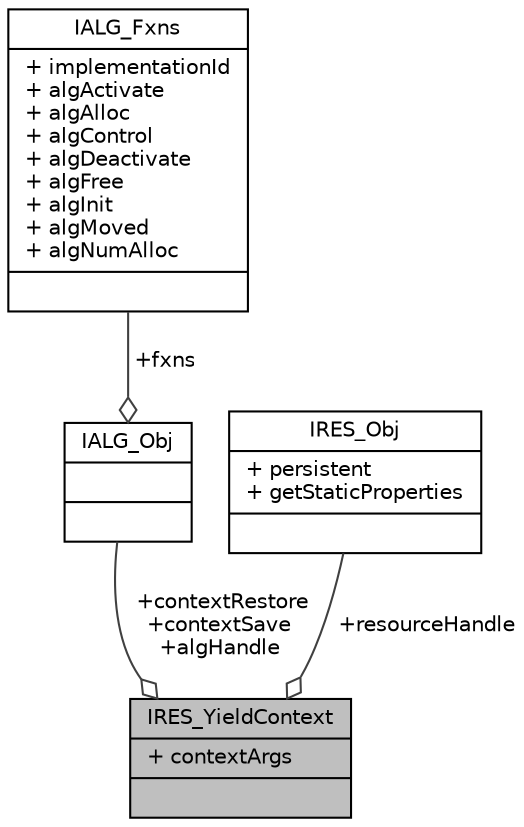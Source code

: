 digraph "IRES_YieldContext"
{
  edge [fontname="Helvetica",fontsize="10",labelfontname="Helvetica",labelfontsize="10"];
  node [fontname="Helvetica",fontsize="10",shape=record];
  Node1 [label="{IRES_YieldContext\n|+ contextArgs\l|}",height=0.2,width=0.4,color="black", fillcolor="grey75", style="filled", fontcolor="black"];
  Node2 -> Node1 [color="grey25",fontsize="10",style="solid",label=" +contextRestore\n+contextSave\n+algHandle" ,arrowhead="odiamond",fontname="Helvetica"];
  Node2 [label="{IALG_Obj\n||}",height=0.2,width=0.4,color="black", fillcolor="white", style="filled",URL="$struct_i_a_l_g___obj.html",tooltip="Algorithm instance object definition. "];
  Node3 -> Node2 [color="grey25",fontsize="10",style="solid",label=" +fxns" ,arrowhead="odiamond",fontname="Helvetica"];
  Node3 [label="{IALG_Fxns\n|+ implementationId\l+ algActivate\l+ algAlloc\l+ algControl\l+ algDeactivate\l+ algFree\l+ algInit\l+ algMoved\l+ algNumAlloc\l|}",height=0.2,width=0.4,color="black", fillcolor="white", style="filled",URL="$struct_i_a_l_g___fxns.html",tooltip="Defines the fields and methods that must be supplied by all XDAIS algorithms. "];
  Node4 -> Node1 [color="grey25",fontsize="10",style="solid",label=" +resourceHandle" ,arrowhead="odiamond",fontname="Helvetica"];
  Node4 [label="{IRES_Obj\n|+ persistent\l+ getStaticProperties\l|}",height=0.2,width=0.4,color="black", fillcolor="white", style="filled",URL="$struct_i_r_e_s___obj.html",tooltip="IRES_Obj holds the private state associated with each logical resource. "];
}
